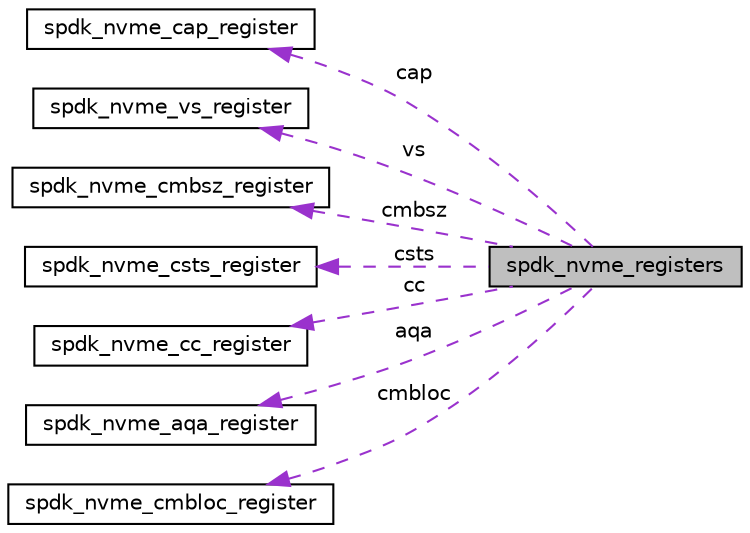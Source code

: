 digraph "spdk_nvme_registers"
{
  edge [fontname="Helvetica",fontsize="10",labelfontname="Helvetica",labelfontsize="10"];
  node [fontname="Helvetica",fontsize="10",shape=record];
  rankdir="LR";
  Node1 [label="spdk_nvme_registers",height=0.2,width=0.4,color="black", fillcolor="grey75", style="filled", fontcolor="black"];
  Node2 -> Node1 [dir="back",color="darkorchid3",fontsize="10",style="dashed",label=" cap" ,fontname="Helvetica"];
  Node2 [label="spdk_nvme_cap_register",height=0.2,width=0.4,color="black", fillcolor="white", style="filled",URL="$unionspdk__nvme__cap__register.html"];
  Node3 -> Node1 [dir="back",color="darkorchid3",fontsize="10",style="dashed",label=" vs" ,fontname="Helvetica"];
  Node3 [label="spdk_nvme_vs_register",height=0.2,width=0.4,color="black", fillcolor="white", style="filled",URL="$unionspdk__nvme__vs__register.html"];
  Node4 -> Node1 [dir="back",color="darkorchid3",fontsize="10",style="dashed",label=" cmbsz" ,fontname="Helvetica"];
  Node4 [label="spdk_nvme_cmbsz_register",height=0.2,width=0.4,color="black", fillcolor="white", style="filled",URL="$unionspdk__nvme__cmbsz__register.html"];
  Node5 -> Node1 [dir="back",color="darkorchid3",fontsize="10",style="dashed",label=" csts" ,fontname="Helvetica"];
  Node5 [label="spdk_nvme_csts_register",height=0.2,width=0.4,color="black", fillcolor="white", style="filled",URL="$unionspdk__nvme__csts__register.html"];
  Node6 -> Node1 [dir="back",color="darkorchid3",fontsize="10",style="dashed",label=" cc" ,fontname="Helvetica"];
  Node6 [label="spdk_nvme_cc_register",height=0.2,width=0.4,color="black", fillcolor="white", style="filled",URL="$unionspdk__nvme__cc__register.html"];
  Node7 -> Node1 [dir="back",color="darkorchid3",fontsize="10",style="dashed",label=" aqa" ,fontname="Helvetica"];
  Node7 [label="spdk_nvme_aqa_register",height=0.2,width=0.4,color="black", fillcolor="white", style="filled",URL="$unionspdk__nvme__aqa__register.html"];
  Node8 -> Node1 [dir="back",color="darkorchid3",fontsize="10",style="dashed",label=" cmbloc" ,fontname="Helvetica"];
  Node8 [label="spdk_nvme_cmbloc_register",height=0.2,width=0.4,color="black", fillcolor="white", style="filled",URL="$unionspdk__nvme__cmbloc__register.html"];
}
